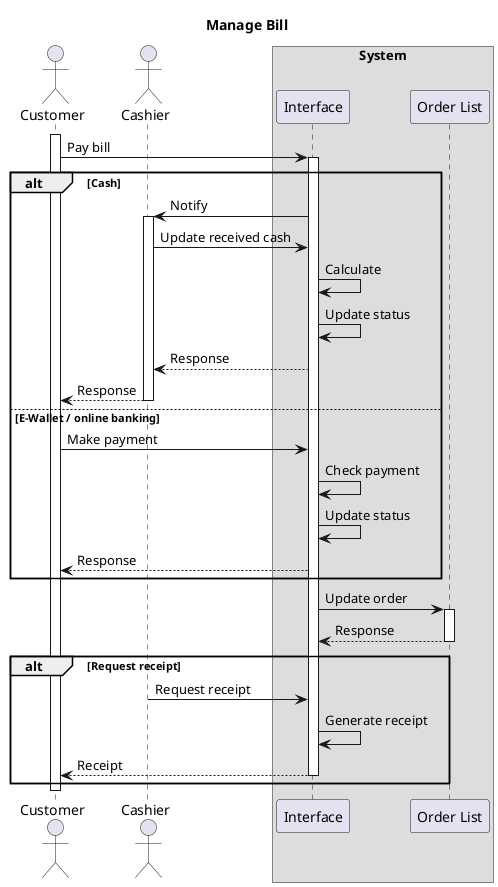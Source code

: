 @startuml Manage Bill

title Manage Bill 

actor Customer
actor Cashier
box System
    participant Interface
    participant "Order List" as Orders
end box

activate Customer

Customer -> Interface ++ : Pay bill
alt Cash
    Interface -> Cashier ++ : Notify
    Cashier -> Interface: Update received cash
    Interface -> Interface: Calculate 
    Interface -> Interface: Update status
    Interface --> Cashier : Response
    Cashier --> Customer -- : Response
else E-Wallet / online banking
    Customer -> Interface: Make payment
    Interface -> Interface: Check payment
    Interface -> Interface: Update status
    Interface --> Customer: Response
end

Interface -> Orders ++ : Update order
return Response

alt Request receipt
    Cashier -> Interface: Request receipt
    Interface -> Interface: Generate receipt
    return Receipt
end

deactivate Customer

@enduml